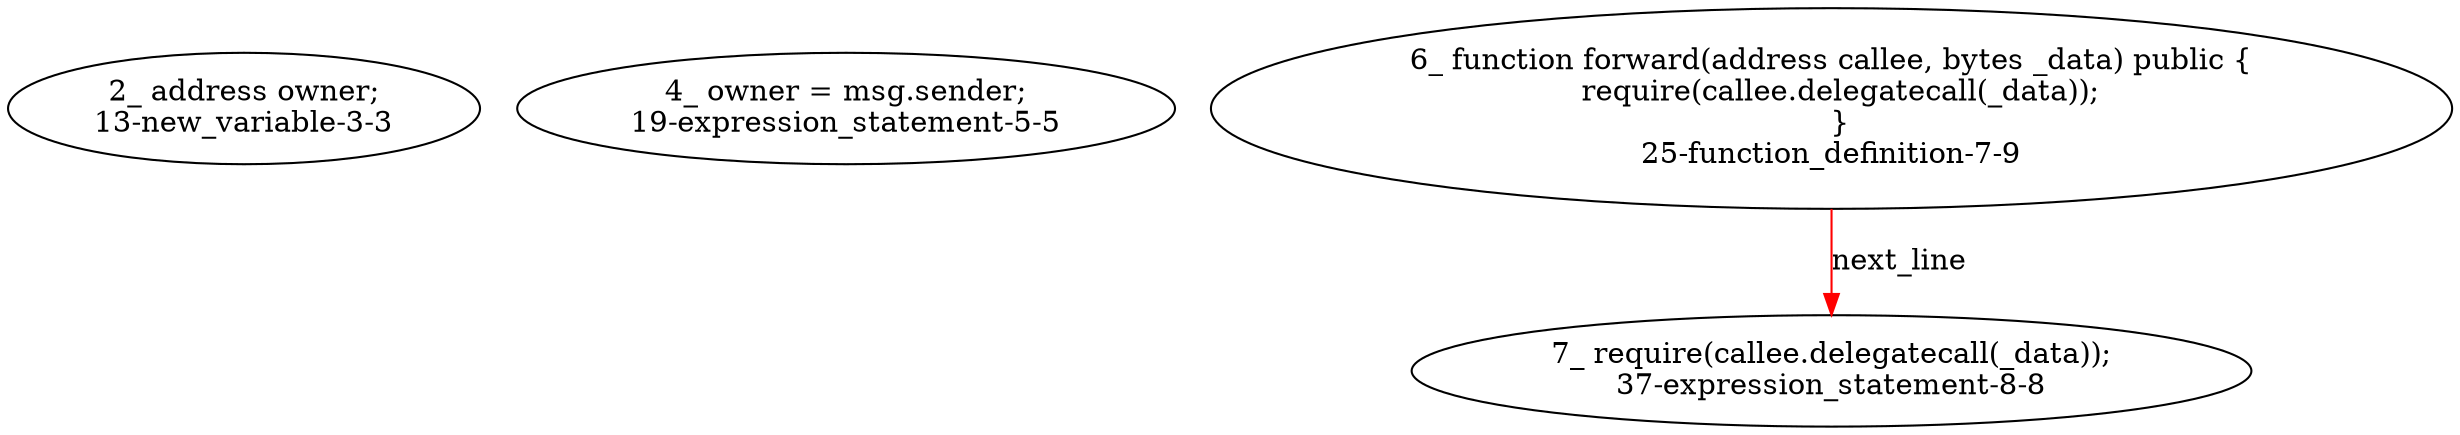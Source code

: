 digraph  {
13 [code="address owner;", label="2_ address owner;\n13-new_variable-3-3", method="", type_label=new_variable];
19 [code="owner = msg.sender;", label="4_ owner = msg.sender;\n19-expression_statement-5-5", method="", type_label=expression_statement];
25 [code="function forward(address callee, bytes _data) public {\n    require(callee.delegatecall(_data));  \n  }", label="6_ function forward(address callee, bytes _data) public {\n    require(callee.delegatecall(_data));  \n  }\n25-function_definition-7-9", method="forward(address callee,bytes _data)", type_label=function_definition];
37 [code="require(callee.delegatecall(_data));", label="7_ require(callee.delegatecall(_data));\n37-expression_statement-8-8", method="forward(address callee,bytes _data)", type_label=expression_statement];
25 -> 37  [color=red, controlflow_type=next_line, edge_type=CFG_edge, key=0, label=next_line];
}
